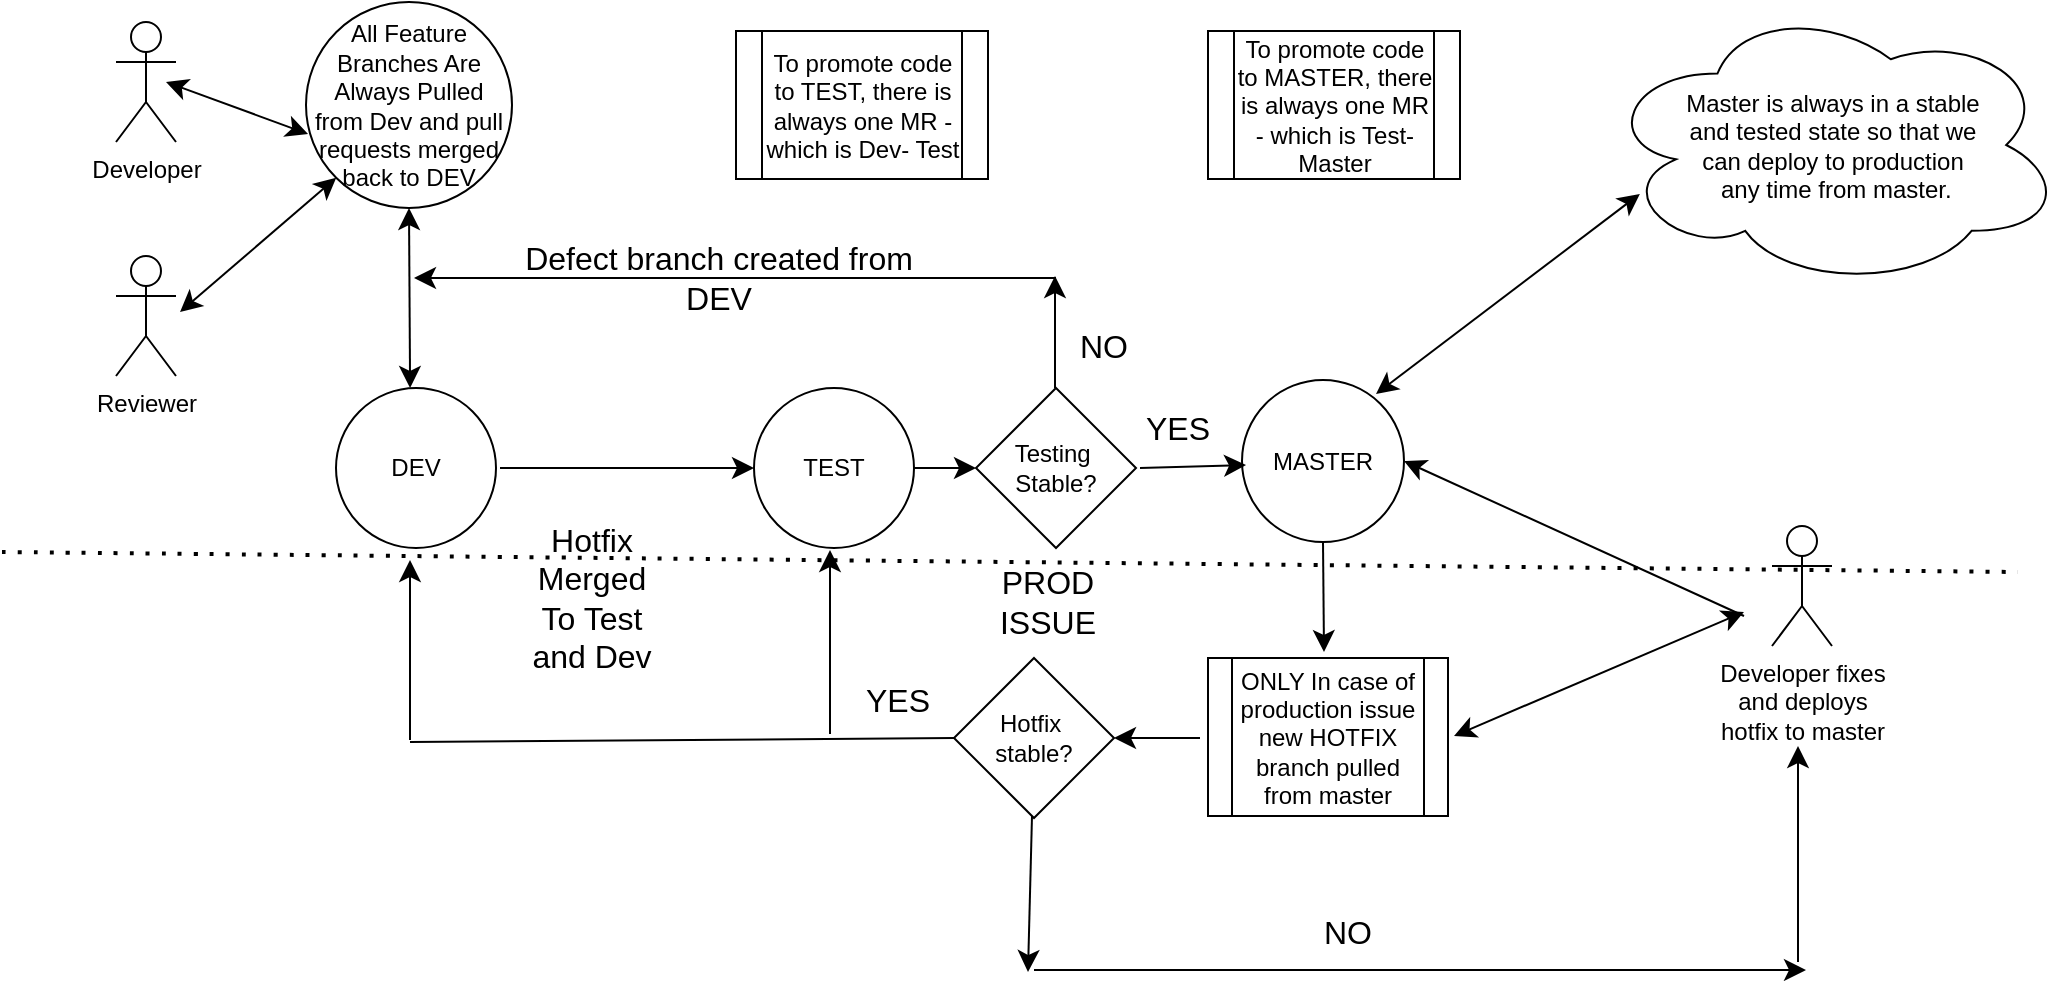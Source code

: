 <mxfile version="24.7.17">
  <diagram name="Page-1" id="bq4e-BebSLiYdaemuUL0">
    <mxGraphModel dx="1690" dy="980" grid="0" gridSize="10" guides="1" tooltips="1" connect="1" arrows="1" fold="1" page="0" pageScale="1" pageWidth="850" pageHeight="1100" math="0" shadow="0">
      <root>
        <mxCell id="0" />
        <mxCell id="1" parent="0" />
        <mxCell id="X5U-q2b1jGEAHIpkHi4O-1" value="DEV" style="ellipse;whiteSpace=wrap;html=1;aspect=fixed;labelBackgroundColor=none;" parent="1" vertex="1">
          <mxGeometry x="-151" y="100" width="80" height="80" as="geometry" />
        </mxCell>
        <mxCell id="X5U-q2b1jGEAHIpkHi4O-2" value="TEST" style="ellipse;whiteSpace=wrap;html=1;aspect=fixed;labelBackgroundColor=none;" parent="1" vertex="1">
          <mxGeometry x="58" y="100" width="80" height="80" as="geometry" />
        </mxCell>
        <mxCell id="X5U-q2b1jGEAHIpkHi4O-3" value="MASTER" style="ellipse;whiteSpace=wrap;html=1;aspect=fixed;labelBackgroundColor=none;" parent="1" vertex="1">
          <mxGeometry x="302" y="96" width="81" height="81" as="geometry" />
        </mxCell>
        <mxCell id="X5U-q2b1jGEAHIpkHi4O-5" value="" style="endArrow=classic;html=1;rounded=0;fontSize=12;startSize=8;endSize=8;curved=1;entryX=0;entryY=0.5;entryDx=0;entryDy=0;labelBackgroundColor=none;fontColor=default;" parent="1" target="X5U-q2b1jGEAHIpkHi4O-2" edge="1">
          <mxGeometry width="50" height="50" relative="1" as="geometry">
            <mxPoint x="-69" y="140" as="sourcePoint" />
            <mxPoint x="-16" y="99" as="targetPoint" />
          </mxGeometry>
        </mxCell>
        <mxCell id="X5U-q2b1jGEAHIpkHi4O-7" value="ONLY In case of production issue new HOTFIX branch pulled from master" style="shape=process;whiteSpace=wrap;html=1;backgroundOutline=1;labelBackgroundColor=none;" parent="1" vertex="1">
          <mxGeometry x="285" y="235" width="120" height="79" as="geometry" />
        </mxCell>
        <mxCell id="X5U-q2b1jGEAHIpkHi4O-8" value="" style="endArrow=classic;html=1;rounded=0;fontSize=12;startSize=8;endSize=8;curved=1;exitX=0.5;exitY=1;exitDx=0;exitDy=0;labelBackgroundColor=none;fontColor=default;" parent="1" source="X5U-q2b1jGEAHIpkHi4O-3" edge="1">
          <mxGeometry width="50" height="50" relative="1" as="geometry">
            <mxPoint x="339" y="188" as="sourcePoint" />
            <mxPoint x="343" y="232" as="targetPoint" />
          </mxGeometry>
        </mxCell>
        <mxCell id="X5U-q2b1jGEAHIpkHi4O-11" value="&lt;div&gt;Developer fixes&lt;/div&gt;&lt;div&gt;&amp;nbsp;and deploys&amp;nbsp;&lt;/div&gt;&lt;div&gt;hotfix to master&lt;/div&gt;" style="shape=umlActor;verticalLabelPosition=bottom;verticalAlign=top;html=1;outlineConnect=0;labelBackgroundColor=none;" parent="1" vertex="1">
          <mxGeometry x="567" y="169" width="30" height="60" as="geometry" />
        </mxCell>
        <mxCell id="X5U-q2b1jGEAHIpkHi4O-12" value="" style="endArrow=classic;startArrow=classic;html=1;rounded=0;fontSize=12;startSize=8;endSize=8;curved=1;labelBackgroundColor=none;fontColor=default;" parent="1" edge="1">
          <mxGeometry width="50" height="50" relative="1" as="geometry">
            <mxPoint x="408" y="274" as="sourcePoint" />
            <mxPoint x="553" y="212" as="targetPoint" />
          </mxGeometry>
        </mxCell>
        <mxCell id="X5U-q2b1jGEAHIpkHi4O-13" value="" style="endArrow=classic;html=1;rounded=0;fontSize=12;startSize=8;endSize=8;curved=1;entryX=1;entryY=0.5;entryDx=0;entryDy=0;labelBackgroundColor=none;fontColor=default;" parent="1" target="X5U-q2b1jGEAHIpkHi4O-3" edge="1">
          <mxGeometry width="50" height="50" relative="1" as="geometry">
            <mxPoint x="553" y="214" as="sourcePoint" />
            <mxPoint x="536" y="161" as="targetPoint" />
          </mxGeometry>
        </mxCell>
        <mxCell id="X5U-q2b1jGEAHIpkHi4O-14" value="&lt;div&gt;Hotfix&amp;nbsp;&lt;/div&gt;&lt;div&gt;stable?&lt;/div&gt;" style="rhombus;whiteSpace=wrap;html=1;labelBackgroundColor=none;" parent="1" vertex="1">
          <mxGeometry x="158" y="235" width="80" height="80" as="geometry" />
        </mxCell>
        <mxCell id="X5U-q2b1jGEAHIpkHi4O-16" value="" style="endArrow=none;html=1;rounded=0;fontSize=12;startSize=8;endSize=8;curved=1;labelBackgroundColor=none;fontColor=default;" parent="1" edge="1">
          <mxGeometry width="50" height="50" relative="1" as="geometry">
            <mxPoint x="-114" y="277" as="sourcePoint" />
            <mxPoint x="158" y="275" as="targetPoint" />
          </mxGeometry>
        </mxCell>
        <mxCell id="X5U-q2b1jGEAHIpkHi4O-17" value="" style="endArrow=classic;html=1;rounded=0;fontSize=12;startSize=8;endSize=8;curved=1;labelBackgroundColor=none;fontColor=default;" parent="1" edge="1">
          <mxGeometry width="50" height="50" relative="1" as="geometry">
            <mxPoint x="-114" y="276" as="sourcePoint" />
            <mxPoint x="-114" y="186" as="targetPoint" />
          </mxGeometry>
        </mxCell>
        <mxCell id="X5U-q2b1jGEAHIpkHi4O-18" value="" style="endArrow=classic;html=1;rounded=0;fontSize=12;startSize=8;endSize=8;curved=1;labelBackgroundColor=none;fontColor=default;" parent="1" edge="1">
          <mxGeometry width="50" height="50" relative="1" as="geometry">
            <mxPoint x="96" y="273" as="sourcePoint" />
            <mxPoint x="96" y="181" as="targetPoint" />
          </mxGeometry>
        </mxCell>
        <mxCell id="X5U-q2b1jGEAHIpkHi4O-19" value="Hotfix Merged To Test and Dev" style="text;html=1;align=center;verticalAlign=middle;whiteSpace=wrap;rounded=0;fontSize=16;labelBackgroundColor=none;" parent="1" vertex="1">
          <mxGeometry x="-57" y="154" width="68" height="101" as="geometry" />
        </mxCell>
        <mxCell id="X5U-q2b1jGEAHIpkHi4O-21" value="YES" style="text;html=1;align=center;verticalAlign=middle;whiteSpace=wrap;rounded=0;fontSize=16;labelBackgroundColor=none;" parent="1" vertex="1">
          <mxGeometry x="100" y="241" width="60" height="30" as="geometry" />
        </mxCell>
        <mxCell id="X5U-q2b1jGEAHIpkHi4O-22" value="" style="endArrow=classic;html=1;rounded=0;fontSize=12;startSize=8;endSize=8;curved=1;entryX=1;entryY=0.5;entryDx=0;entryDy=0;labelBackgroundColor=none;fontColor=default;" parent="1" target="X5U-q2b1jGEAHIpkHi4O-14" edge="1">
          <mxGeometry width="50" height="50" relative="1" as="geometry">
            <mxPoint x="281" y="275" as="sourcePoint" />
            <mxPoint x="273" y="247" as="targetPoint" />
          </mxGeometry>
        </mxCell>
        <mxCell id="X5U-q2b1jGEAHIpkHi4O-23" value="PROD ISSUE" style="text;html=1;align=center;verticalAlign=middle;whiteSpace=wrap;rounded=0;fontSize=16;labelBackgroundColor=none;" parent="1" vertex="1">
          <mxGeometry x="175" y="192" width="60" height="30" as="geometry" />
        </mxCell>
        <mxCell id="X5U-q2b1jGEAHIpkHi4O-24" value="" style="endArrow=classic;html=1;rounded=0;fontSize=12;startSize=8;endSize=8;curved=1;exitX=0.5;exitY=1;exitDx=0;exitDy=0;labelBackgroundColor=none;fontColor=default;" parent="1" edge="1">
          <mxGeometry width="50" height="50" relative="1" as="geometry">
            <mxPoint x="197" y="314" as="sourcePoint" />
            <mxPoint x="195" y="392" as="targetPoint" />
          </mxGeometry>
        </mxCell>
        <mxCell id="X5U-q2b1jGEAHIpkHi4O-25" value="NO" style="text;html=1;align=center;verticalAlign=middle;whiteSpace=wrap;rounded=0;fontSize=16;labelBackgroundColor=none;" parent="1" vertex="1">
          <mxGeometry x="325" y="357" width="60" height="30" as="geometry" />
        </mxCell>
        <mxCell id="X5U-q2b1jGEAHIpkHi4O-27" value="" style="endArrow=classic;html=1;rounded=0;fontSize=12;startSize=8;endSize=8;curved=1;labelBackgroundColor=none;fontColor=default;" parent="1" edge="1">
          <mxGeometry width="50" height="50" relative="1" as="geometry">
            <mxPoint x="198" y="391" as="sourcePoint" />
            <mxPoint x="584" y="391" as="targetPoint" />
          </mxGeometry>
        </mxCell>
        <mxCell id="X5U-q2b1jGEAHIpkHi4O-28" value="" style="endArrow=classic;html=1;rounded=0;fontSize=12;startSize=8;endSize=8;curved=1;labelBackgroundColor=none;fontColor=default;" parent="1" edge="1">
          <mxGeometry width="50" height="50" relative="1" as="geometry">
            <mxPoint x="580" y="387" as="sourcePoint" />
            <mxPoint x="580" y="279" as="targetPoint" />
          </mxGeometry>
        </mxCell>
        <mxCell id="X5U-q2b1jGEAHIpkHi4O-29" value="&lt;div&gt;Developer&lt;/div&gt;&lt;div&gt;&lt;br&gt;&lt;/div&gt;" style="shape=umlActor;verticalLabelPosition=bottom;verticalAlign=top;html=1;outlineConnect=0;labelBackgroundColor=none;" parent="1" vertex="1">
          <mxGeometry x="-261" y="-83" width="30" height="60" as="geometry" />
        </mxCell>
        <mxCell id="X5U-q2b1jGEAHIpkHi4O-39" value="All Feature Branches Are Always Pulled from Dev and pull requests merged back to DEV" style="ellipse;whiteSpace=wrap;html=1;aspect=fixed;labelBackgroundColor=none;" parent="1" vertex="1">
          <mxGeometry x="-166" y="-93" width="103" height="103" as="geometry" />
        </mxCell>
        <mxCell id="X5U-q2b1jGEAHIpkHi4O-40" value="" style="endArrow=classic;startArrow=classic;html=1;rounded=0;fontSize=12;startSize=8;endSize=8;curved=1;exitX=0.463;exitY=0;exitDx=0;exitDy=0;exitPerimeter=0;entryX=0.5;entryY=1;entryDx=0;entryDy=0;labelBackgroundColor=none;fontColor=default;" parent="1" source="X5U-q2b1jGEAHIpkHi4O-1" target="X5U-q2b1jGEAHIpkHi4O-39" edge="1">
          <mxGeometry width="50" height="50" relative="1" as="geometry">
            <mxPoint x="-181" y="80" as="sourcePoint" />
            <mxPoint x="-119" y="17" as="targetPoint" />
          </mxGeometry>
        </mxCell>
        <mxCell id="X5U-q2b1jGEAHIpkHi4O-43" value="Reviewer" style="shape=umlActor;verticalLabelPosition=bottom;verticalAlign=top;html=1;outlineConnect=0;labelBackgroundColor=none;" parent="1" vertex="1">
          <mxGeometry x="-261" y="34" width="30" height="60" as="geometry" />
        </mxCell>
        <mxCell id="X5U-q2b1jGEAHIpkHi4O-49" value="" style="endArrow=classic;startArrow=classic;html=1;rounded=0;fontSize=12;startSize=8;endSize=8;curved=1;entryX=0;entryY=1;entryDx=0;entryDy=0;labelBackgroundColor=none;fontColor=default;" parent="1" target="X5U-q2b1jGEAHIpkHi4O-39" edge="1">
          <mxGeometry width="50" height="50" relative="1" as="geometry">
            <mxPoint x="-229" y="62" as="sourcePoint" />
            <mxPoint x="-179" y="12" as="targetPoint" />
          </mxGeometry>
        </mxCell>
        <mxCell id="X5U-q2b1jGEAHIpkHi4O-50" value="" style="endArrow=classic;startArrow=classic;html=1;rounded=0;fontSize=12;startSize=8;endSize=8;curved=1;entryX=0.01;entryY=0.641;entryDx=0;entryDy=0;entryPerimeter=0;labelBackgroundColor=none;fontColor=default;" parent="1" target="X5U-q2b1jGEAHIpkHi4O-39" edge="1">
          <mxGeometry width="50" height="50" relative="1" as="geometry">
            <mxPoint x="-236" y="-53.05" as="sourcePoint" />
            <mxPoint x="-154.953" y="-60.001" as="targetPoint" />
          </mxGeometry>
        </mxCell>
        <mxCell id="X5U-q2b1jGEAHIpkHi4O-51" value="To promote code to TEST, there is always one MR - which is Dev- Test" style="shape=process;whiteSpace=wrap;html=1;backgroundOutline=1;labelBackgroundColor=none;" parent="1" vertex="1">
          <mxGeometry x="49" y="-78.5" width="126" height="74" as="geometry" />
        </mxCell>
        <mxCell id="X5U-q2b1jGEAHIpkHi4O-52" value="To promote code to MASTER, there is always one MR - which is Test- Master" style="shape=process;whiteSpace=wrap;html=1;backgroundOutline=1;labelBackgroundColor=none;" parent="1" vertex="1">
          <mxGeometry x="285" y="-78.5" width="126" height="74" as="geometry" />
        </mxCell>
        <mxCell id="X5U-q2b1jGEAHIpkHi4O-53" value="&lt;div&gt;Testing&amp;nbsp;&lt;/div&gt;&lt;div&gt;Stable?&lt;/div&gt;" style="rhombus;whiteSpace=wrap;html=1;labelBackgroundColor=none;" parent="1" vertex="1">
          <mxGeometry x="169" y="100" width="80" height="80" as="geometry" />
        </mxCell>
        <mxCell id="X5U-q2b1jGEAHIpkHi4O-54" value="" style="endArrow=classic;html=1;rounded=0;fontSize=12;startSize=8;endSize=8;curved=1;entryX=0;entryY=0.5;entryDx=0;entryDy=0;exitX=1;exitY=0.5;exitDx=0;exitDy=0;labelBackgroundColor=none;fontColor=default;" parent="1" source="X5U-q2b1jGEAHIpkHi4O-2" target="X5U-q2b1jGEAHIpkHi4O-53" edge="1">
          <mxGeometry width="50" height="50" relative="1" as="geometry">
            <mxPoint x="143" y="136" as="sourcePoint" />
            <mxPoint x="186" y="94" as="targetPoint" />
          </mxGeometry>
        </mxCell>
        <mxCell id="X5U-q2b1jGEAHIpkHi4O-58" value="" style="endArrow=classic;html=1;rounded=0;fontSize=12;startSize=8;endSize=8;curved=1;entryX=0.025;entryY=0.525;entryDx=0;entryDy=0;entryPerimeter=0;labelBackgroundColor=none;fontColor=default;" parent="1" target="X5U-q2b1jGEAHIpkHi4O-3" edge="1">
          <mxGeometry width="50" height="50" relative="1" as="geometry">
            <mxPoint x="251" y="140" as="sourcePoint" />
            <mxPoint x="291" y="140" as="targetPoint" />
          </mxGeometry>
        </mxCell>
        <mxCell id="X5U-q2b1jGEAHIpkHi4O-59" value="YES" style="text;html=1;align=center;verticalAlign=middle;whiteSpace=wrap;rounded=0;fontSize=16;labelBackgroundColor=none;" parent="1" vertex="1">
          <mxGeometry x="240" y="105" width="60" height="30" as="geometry" />
        </mxCell>
        <mxCell id="X5U-q2b1jGEAHIpkHi4O-62" value="" style="endArrow=classic;html=1;rounded=0;fontSize=12;startSize=8;endSize=8;curved=1;labelBackgroundColor=none;fontColor=default;" parent="1" edge="1">
          <mxGeometry width="50" height="50" relative="1" as="geometry">
            <mxPoint x="208.5" y="100" as="sourcePoint" />
            <mxPoint x="208.5" y="44" as="targetPoint" />
          </mxGeometry>
        </mxCell>
        <mxCell id="X5U-q2b1jGEAHIpkHi4O-63" value="NO" style="text;html=1;align=center;verticalAlign=middle;whiteSpace=wrap;rounded=0;fontSize=16;labelBackgroundColor=none;" parent="1" vertex="1">
          <mxGeometry x="203" y="64" width="60" height="30" as="geometry" />
        </mxCell>
        <mxCell id="X5U-q2b1jGEAHIpkHi4O-65" value="" style="endArrow=classic;html=1;rounded=0;fontSize=12;startSize=8;endSize=8;curved=1;labelBackgroundColor=none;fontColor=default;" parent="1" edge="1">
          <mxGeometry width="50" height="50" relative="1" as="geometry">
            <mxPoint x="209" y="45" as="sourcePoint" />
            <mxPoint x="-112" y="45" as="targetPoint" />
          </mxGeometry>
        </mxCell>
        <mxCell id="X5U-q2b1jGEAHIpkHi4O-66" value="Defect branch created from DEV" style="text;html=1;align=center;verticalAlign=middle;whiteSpace=wrap;rounded=0;fontSize=16;labelBackgroundColor=none;" parent="1" vertex="1">
          <mxGeometry x="-73" y="26" width="227" height="38" as="geometry" />
        </mxCell>
        <mxCell id="X5U-q2b1jGEAHIpkHi4O-67" value="" style="endArrow=none;dashed=1;html=1;dashPattern=1 3;strokeWidth=2;rounded=0;fontSize=12;startSize=8;endSize=8;curved=1;movable=0;resizable=0;rotatable=0;deletable=0;editable=0;locked=1;connectable=0;labelBackgroundColor=none;fontColor=default;" parent="1" edge="1">
          <mxGeometry width="50" height="50" relative="1" as="geometry">
            <mxPoint x="-318" y="182" as="sourcePoint" />
            <mxPoint x="690" y="192" as="targetPoint" />
          </mxGeometry>
        </mxCell>
        <mxCell id="X5U-q2b1jGEAHIpkHi4O-68" value="&lt;div&gt;Master is always in a stable&lt;/div&gt;&lt;div&gt;&amp;nbsp;and tested state so that we&amp;nbsp;&lt;/div&gt;&lt;div&gt;can deploy to production&lt;/div&gt;&lt;div&gt;&amp;nbsp;any time from master.&lt;/div&gt;" style="ellipse;shape=cloud;whiteSpace=wrap;html=1;labelBackgroundColor=none;" parent="1" vertex="1">
          <mxGeometry x="482" y="-93" width="231" height="143" as="geometry" />
        </mxCell>
        <mxCell id="X5U-q2b1jGEAHIpkHi4O-69" value="" style="endArrow=classic;startArrow=classic;html=1;rounded=0;fontSize=12;startSize=8;endSize=8;curved=1;entryX=0.082;entryY=0.671;entryDx=0;entryDy=0;entryPerimeter=0;labelBackgroundColor=none;fontColor=default;" parent="1" target="X5U-q2b1jGEAHIpkHi4O-68" edge="1">
          <mxGeometry width="50" height="50" relative="1" as="geometry">
            <mxPoint x="369" y="103" as="sourcePoint" />
            <mxPoint x="419" y="53" as="targetPoint" />
          </mxGeometry>
        </mxCell>
      </root>
    </mxGraphModel>
  </diagram>
</mxfile>
